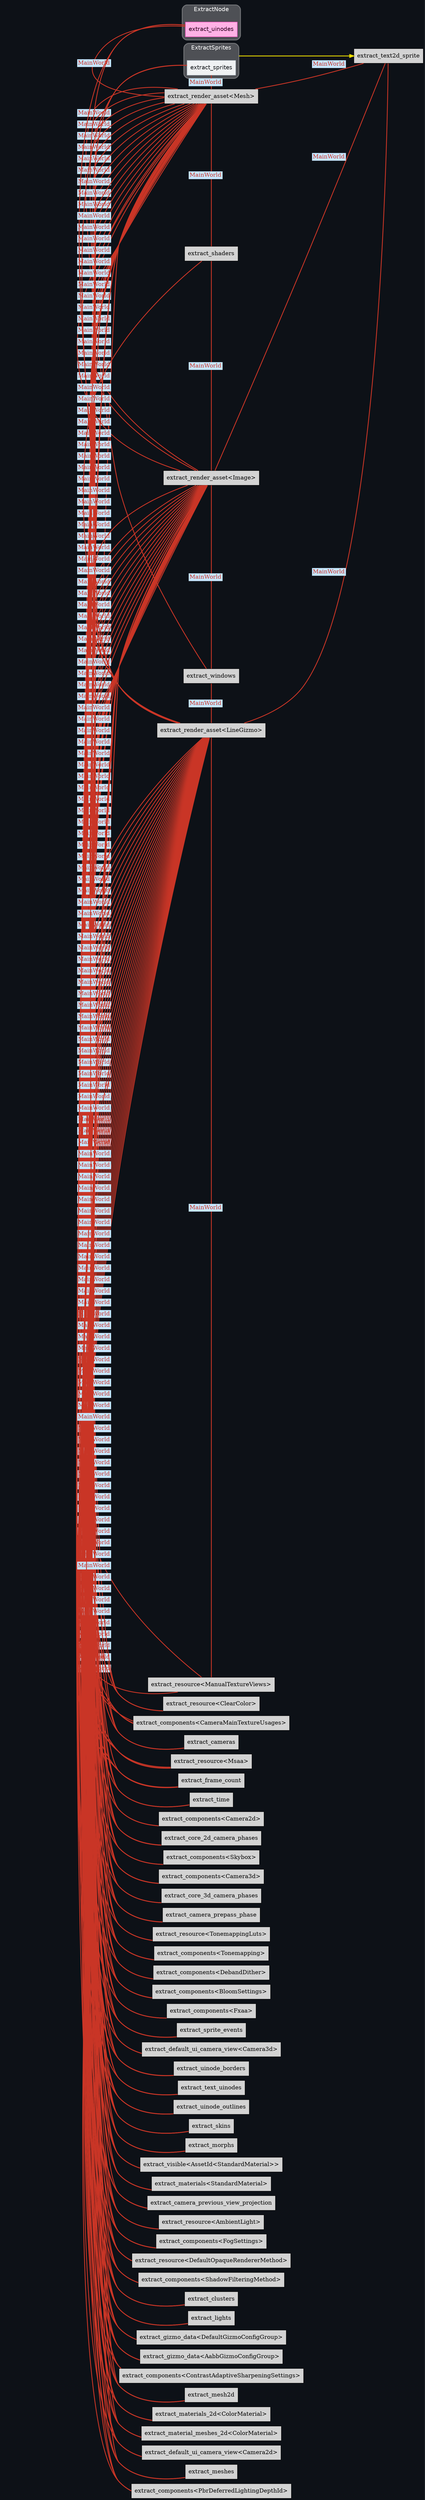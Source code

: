 digraph "" {
	"compound"="true";
	"splines"="spline";
	"rankdir"="LR";
	"bgcolor"="#0d1117";
	"fontname"="Helvetica";
	"nodesep"="0.15";
	edge ["penwidth"="2"];
	node ["shape"="box", "style"="filled"];
	subgraph "clusternode_Set(27)" {
		"style"="rounded,filled";
		"label"="ExtractSprites";
		"tooltip"="ExtractSprites";
		"fillcolor"="#ffffff44";
		"fontcolor"="#ffffff";
		"color"="#ffffff50";
		"penwidth"="2";
		"set_marker_node_Set(27)" ["style"="invis", "label"="", "height"="0", "shape"="point"]
		"node_System(26)" ["label"="extract_sprites", "tooltip"="bevy_sprite::render::extract_sprites", "fillcolor"="#eff1f3", "fontname"="Helvetica", "fontcolor"="#15191d", "color"="#b4bec7", "penwidth"="1"]
	}
	
	subgraph "clusternode_Set(33)" {
		"style"="rounded,filled";
		"label"="ExtractNode";
		"tooltip"="ExtractNode";
		"fillcolor"="#ffffff44";
		"fontcolor"="#ffffff";
		"color"="#ffffff50";
		"penwidth"="2";
		"set_marker_node_Set(33)" ["style"="invis", "label"="", "height"="0", "shape"="point"]
		"node_System(31)" ["label"="extract_uinodes", "tooltip"="bevy_ui::render::extract_uinodes", "fillcolor"="#ffb1e5", "fontname"="Helvetica", "fontcolor"="#320021", "color"="#ff4bc2", "penwidth"="1"]
	}
	
	"node_System(0)" ["label"="extract_shaders", "tooltip"="bevy_render::render_resource::pipeline_cache::PipelineCache::extract_shaders"]
	"node_System(1)" ["label"="extract_windows", "tooltip"="bevy_render::view::window::extract_windows"]
	"node_System(2)" ["label"="extract_resource<ManualTextureViews>", "tooltip"="bevy_render::extract_resource::extract_resource<bevy_render::camera::manual_texture_view::ManualTextureViews>"]
	"node_System(3)" ["label"="extract_resource<ClearColor>", "tooltip"="bevy_render::extract_resource::extract_resource<bevy_render::camera::clear_color::ClearColor>"]
	"node_System(4)" ["label"="extract_components<CameraMainTextureUsages>", "tooltip"="bevy_render::extract_component::extract_components<bevy_render::camera::camera::CameraMainTextureUsages>"]
	"node_System(5)" ["label"="extract_cameras", "tooltip"="bevy_render::camera::camera::extract_cameras"]
	"node_System(6)" ["label"="extract_resource<Msaa>", "tooltip"="bevy_render::extract_resource::extract_resource<bevy_render::view::Msaa>"]
	"node_System(7)" ["label"="extract_render_asset<Mesh>", "tooltip"="bevy_render::render_asset::extract_render_asset<bevy_render::mesh::mesh::Mesh>"]
	"node_System(8)" ["label"="extract_frame_count", "tooltip"="bevy_render::globals::extract_frame_count"]
	"node_System(9)" ["label"="extract_time", "tooltip"="bevy_render::globals::extract_time"]
	"node_System(10)" ["label"="extract_render_asset<Image>", "tooltip"="bevy_render::render_asset::extract_render_asset<bevy_render::texture::image::Image>"]
	"node_System(11)" ["label"="extract_components<Camera2d>", "tooltip"="bevy_render::extract_component::extract_components<bevy_core_pipeline::core_2d::camera_2d::Camera2d>"]
	"node_System(12)" ["label"="extract_core_2d_camera_phases", "tooltip"="bevy_core_pipeline::core_2d::extract_core_2d_camera_phases"]
	"node_System(13)" ["label"="extract_components<Skybox>", "tooltip"="bevy_render::extract_component::extract_components<bevy_core_pipeline::skybox::Skybox>"]
	"node_System(14)" ["label"="extract_components<Camera3d>", "tooltip"="bevy_render::extract_component::extract_components<bevy_core_pipeline::core_3d::camera_3d::Camera3d>"]
	"node_System(15)" ["label"="extract_core_3d_camera_phases", "tooltip"="bevy_core_pipeline::core_3d::extract_core_3d_camera_phases"]
	"node_System(16)" ["label"="extract_camera_prepass_phase", "tooltip"="bevy_core_pipeline::core_3d::extract_camera_prepass_phase"]
	"node_System(17)" ["label"="extract_resource<TonemappingLuts>", "tooltip"="bevy_render::extract_resource::extract_resource<bevy_core_pipeline::tonemapping::TonemappingLuts>"]
	"node_System(18)" ["label"="extract_components<Tonemapping>", "tooltip"="bevy_render::extract_component::extract_components<bevy_core_pipeline::tonemapping::Tonemapping>"]
	"node_System(19)" ["label"="extract_components<DebandDither>", "tooltip"="bevy_render::extract_component::extract_components<bevy_core_pipeline::tonemapping::DebandDither>"]
	"node_System(20)" ["label"="extract_components<BloomSettings>", "tooltip"="bevy_render::extract_component::extract_components<bevy_core_pipeline::bloom::settings::BloomSettings>"]
	"node_System(21)" ["label"="extract_components<Fxaa>", "tooltip"="bevy_render::extract_component::extract_components<bevy_core_pipeline::fxaa::Fxaa>"]
	"node_System(22)" ["label"="extract_components<ContrastAdaptiveSharpeningSettings>", "tooltip"="bevy_render::extract_component::extract_components<bevy_core_pipeline::contrast_adaptive_sharpening::ContrastAdaptiveSharpeningSettings>"]
	"node_System(23)" ["label"="extract_mesh2d", "tooltip"="bevy_sprite::mesh2d::mesh::extract_mesh2d"]
	"node_System(24)" ["label"="extract_materials_2d<ColorMaterial>", "tooltip"="bevy_sprite::mesh2d::material::extract_materials_2d<bevy_sprite::mesh2d::color_material::ColorMaterial>"]
	"node_System(25)" ["label"="extract_material_meshes_2d<ColorMaterial>", "tooltip"="bevy_sprite::mesh2d::material::extract_material_meshes_2d<bevy_sprite::mesh2d::color_material::ColorMaterial>"]
	"node_System(27)" ["label"="extract_sprite_events", "tooltip"="bevy_sprite::render::extract_sprite_events"]
	"node_System(28)" ["label"="extract_text2d_sprite", "tooltip"="bevy_text::text2d::extract_text2d_sprite"]
	"node_System(29)" ["label"="extract_default_ui_camera_view<Camera2d>", "tooltip"="bevy_ui::render::extract_default_ui_camera_view<bevy_core_pipeline::core_2d::camera_2d::Camera2d>"]
	"node_System(30)" ["label"="extract_default_ui_camera_view<Camera3d>", "tooltip"="bevy_ui::render::extract_default_ui_camera_view<bevy_core_pipeline::core_3d::camera_3d::Camera3d>"]
	"node_System(32)" ["label"="extract_uinode_borders", "tooltip"="bevy_ui::render::extract_uinode_borders"]
	"node_System(33)" ["label"="extract_text_uinodes", "tooltip"="bevy_ui::render::extract_text_uinodes"]
	"node_System(34)" ["label"="extract_uinode_outlines", "tooltip"="bevy_ui::render::extract_uinode_outlines"]
	"node_System(35)" ["label"="extract_meshes", "tooltip"="bevy_pbr::render::mesh::extract_meshes"]
	"node_System(36)" ["label"="extract_skins", "tooltip"="bevy_pbr::render::skin::extract_skins"]
	"node_System(37)" ["label"="extract_morphs", "tooltip"="bevy_pbr::render::morph::extract_morphs"]
	"node_System(38)" ["label"="extract_visible<AssetId<StandardMaterial>>", "tooltip"="bevy_render::extract_instances::extract_visible<bevy_asset::id::AssetId<bevy_pbr::pbr_material::StandardMaterial>>"]
	"node_System(39)" ["label"="extract_materials<StandardMaterial>", "tooltip"="bevy_pbr::material::extract_materials<bevy_pbr::pbr_material::StandardMaterial>"]
	"node_System(40)" ["label"="extract_camera_previous_view_projection", "tooltip"="bevy_pbr::prepass::extract_camera_previous_view_projection"]
	"node_System(41)" ["label"="extract_resource<AmbientLight>", "tooltip"="bevy_render::extract_resource::extract_resource<bevy_pbr::light::AmbientLight>"]
	"node_System(42)" ["label"="extract_components<FogSettings>", "tooltip"="bevy_render::extract_component::extract_components<bevy_pbr::fog::FogSettings>"]
	"node_System(43)" ["label"="extract_resource<DefaultOpaqueRendererMethod>", "tooltip"="bevy_render::extract_resource::extract_resource<bevy_pbr::material::DefaultOpaqueRendererMethod>"]
	"node_System(44)" ["label"="extract_components<ShadowFilteringMethod>", "tooltip"="bevy_render::extract_component::extract_components<bevy_pbr::light::ShadowFilteringMethod>"]
	"node_System(45)" ["label"="extract_components<PbrDeferredLightingDepthId>", "tooltip"="bevy_render::extract_component::extract_components<bevy_pbr::deferred::PbrDeferredLightingDepthId>"]
	"node_System(46)" ["label"="extract_clusters", "tooltip"="bevy_pbr::render::light::extract_clusters"]
	"node_System(47)" ["label"="extract_lights", "tooltip"="bevy_pbr::render::light::extract_lights"]
	"node_System(48)" ["label"="extract_render_asset<LineGizmo>", "tooltip"="bevy_render::render_asset::extract_render_asset<bevy_gizmos::LineGizmo>"]
	"node_System(49)" ["label"="extract_gizmo_data<DefaultGizmoConfigGroup>", "tooltip"="bevy_gizmos::extract_gizmo_data<bevy_gizmos::config::DefaultGizmoConfigGroup>"]
	"node_System(50)" ["label"="extract_gizmo_data<AabbGizmoConfigGroup>", "tooltip"="bevy_gizmos::extract_gizmo_data<bevy_gizmos::aabb::AabbGizmoConfigGroup>"]
	"set_marker_node_Set(27)" -> "node_System(28)" ["lhead"="", "ltail"="clusternode_Set(27)", "tooltip"="ExtractSprites → extract_text2d_sprite", "color"="#eede00"]
	"node_System(7)" -> "node_System(0)" ["dir"="none", "constraint"="false", "color"="#c93526", "fontcolor"="#c93526", "label"=<<table border="0" cellborder="0"><tr><td bgcolor="#c6e6ff">MainWorld</td></tr></table>>, "labeltooltip"="extract_render_asset<Mesh> — extract_shaders"]
	"node_System(7)" -> "node_System(1)" ["dir"="none", "constraint"="false", "color"="#c93526", "fontcolor"="#c93526", "label"=<<table border="0" cellborder="0"><tr><td bgcolor="#c6e6ff">MainWorld</td></tr></table>>, "labeltooltip"="extract_render_asset<Mesh> — extract_windows"]
	"node_System(7)" -> "node_System(2)" ["dir"="none", "constraint"="false", "color"="#c93526", "fontcolor"="#c93526", "label"=<<table border="0" cellborder="0"><tr><td bgcolor="#c6e6ff">MainWorld</td></tr></table>>, "labeltooltip"="extract_render_asset<Mesh> — extract_resource<ManualTextureViews>"]
	"node_System(7)" -> "node_System(3)" ["dir"="none", "constraint"="false", "color"="#c93526", "fontcolor"="#c93526", "label"=<<table border="0" cellborder="0"><tr><td bgcolor="#c6e6ff">MainWorld</td></tr></table>>, "labeltooltip"="extract_render_asset<Mesh> — extract_resource<ClearColor>"]
	"node_System(7)" -> "node_System(4)" ["dir"="none", "constraint"="false", "color"="#c93526", "fontcolor"="#c93526", "label"=<<table border="0" cellborder="0"><tr><td bgcolor="#c6e6ff">MainWorld</td></tr></table>>, "labeltooltip"="extract_render_asset<Mesh> — extract_components<CameraMainTextureUsages>"]
	"node_System(7)" -> "node_System(5)" ["dir"="none", "constraint"="false", "color"="#c93526", "fontcolor"="#c93526", "label"=<<table border="0" cellborder="0"><tr><td bgcolor="#c6e6ff">MainWorld</td></tr></table>>, "labeltooltip"="extract_render_asset<Mesh> — extract_cameras"]
	"node_System(7)" -> "node_System(6)" ["dir"="none", "constraint"="false", "color"="#c93526", "fontcolor"="#c93526", "label"=<<table border="0" cellborder="0"><tr><td bgcolor="#c6e6ff">MainWorld</td></tr></table>>, "labeltooltip"="extract_render_asset<Mesh> — extract_resource<Msaa>"]
	"node_System(7)" -> "node_System(26)" ["dir"="none", "constraint"="false", "color"="#c93526", "fontcolor"="#c93526", "label"=<<table border="0" cellborder="0"><tr><td bgcolor="#c6e6ff">MainWorld</td></tr></table>>, "labeltooltip"="extract_render_asset<Mesh> — extract_sprites"]
	"node_System(7)" -> "node_System(28)" ["dir"="none", "constraint"="false", "color"="#c93526", "fontcolor"="#c93526", "label"=<<table border="0" cellborder="0"><tr><td bgcolor="#c6e6ff">MainWorld</td></tr></table>>, "labeltooltip"="extract_render_asset<Mesh> — extract_text2d_sprite"]
	"node_System(7)" -> "node_System(31)" ["dir"="none", "constraint"="false", "color"="#c93526", "fontcolor"="#c93526", "label"=<<table border="0" cellborder="0"><tr><td bgcolor="#c6e6ff">MainWorld</td></tr></table>>, "labeltooltip"="extract_render_asset<Mesh> — extract_uinodes"]
	"node_System(7)" -> "node_System(34)" ["dir"="none", "constraint"="false", "color"="#c93526", "fontcolor"="#c93526", "label"=<<table border="0" cellborder="0"><tr><td bgcolor="#c6e6ff">MainWorld</td></tr></table>>, "labeltooltip"="extract_render_asset<Mesh> — extract_uinode_outlines"]
	"node_System(7)" -> "node_System(40)" ["dir"="none", "constraint"="false", "color"="#c93526", "fontcolor"="#c93526", "label"=<<table border="0" cellborder="0"><tr><td bgcolor="#c6e6ff">MainWorld</td></tr></table>>, "labeltooltip"="extract_render_asset<Mesh> — extract_camera_previous_view_projection"]
	"node_System(7)" -> "node_System(43)" ["dir"="none", "constraint"="false", "color"="#c93526", "fontcolor"="#c93526", "label"=<<table border="0" cellborder="0"><tr><td bgcolor="#c6e6ff">MainWorld</td></tr></table>>, "labeltooltip"="extract_render_asset<Mesh> — extract_resource<DefaultOpaqueRendererMethod>"]
	"node_System(7)" -> "node_System(44)" ["dir"="none", "constraint"="false", "color"="#c93526", "fontcolor"="#c93526", "label"=<<table border="0" cellborder="0"><tr><td bgcolor="#c6e6ff">MainWorld</td></tr></table>>, "labeltooltip"="extract_render_asset<Mesh> — extract_components<ShadowFilteringMethod>"]
	"node_System(7)" -> "node_System(46)" ["dir"="none", "constraint"="false", "color"="#c93526", "fontcolor"="#c93526", "label"=<<table border="0" cellborder="0"><tr><td bgcolor="#c6e6ff">MainWorld</td></tr></table>>, "labeltooltip"="extract_render_asset<Mesh> — extract_clusters"]
	"node_System(8)" -> "node_System(7)" ["dir"="none", "constraint"="false", "color"="#c93526", "fontcolor"="#c93526", "label"=<<table border="0" cellborder="0"><tr><td bgcolor="#c6e6ff">MainWorld</td></tr></table>>, "labeltooltip"="extract_frame_count — extract_render_asset<Mesh>"]
	"node_System(9)" -> "node_System(7)" ["dir"="none", "constraint"="false", "color"="#c93526", "fontcolor"="#c93526", "label"=<<table border="0" cellborder="0"><tr><td bgcolor="#c6e6ff">MainWorld</td></tr></table>>, "labeltooltip"="extract_time — extract_render_asset<Mesh>"]
	"node_System(10)" -> "node_System(0)" ["dir"="none", "constraint"="false", "color"="#c93526", "fontcolor"="#c93526", "label"=<<table border="0" cellborder="0"><tr><td bgcolor="#c6e6ff">MainWorld</td></tr></table>>, "labeltooltip"="extract_render_asset<Image> — extract_shaders"]
	"node_System(10)" -> "node_System(1)" ["dir"="none", "constraint"="false", "color"="#c93526", "fontcolor"="#c93526", "label"=<<table border="0" cellborder="0"><tr><td bgcolor="#c6e6ff">MainWorld</td></tr></table>>, "labeltooltip"="extract_render_asset<Image> — extract_windows"]
	"node_System(10)" -> "node_System(2)" ["dir"="none", "constraint"="false", "color"="#c93526", "fontcolor"="#c93526", "label"=<<table border="0" cellborder="0"><tr><td bgcolor="#c6e6ff">MainWorld</td></tr></table>>, "labeltooltip"="extract_render_asset<Image> — extract_resource<ManualTextureViews>"]
	"node_System(10)" -> "node_System(3)" ["dir"="none", "constraint"="false", "color"="#c93526", "fontcolor"="#c93526", "label"=<<table border="0" cellborder="0"><tr><td bgcolor="#c6e6ff">MainWorld</td></tr></table>>, "labeltooltip"="extract_render_asset<Image> — extract_resource<ClearColor>"]
	"node_System(10)" -> "node_System(4)" ["dir"="none", "constraint"="false", "color"="#c93526", "fontcolor"="#c93526", "label"=<<table border="0" cellborder="0"><tr><td bgcolor="#c6e6ff">MainWorld</td></tr></table>>, "labeltooltip"="extract_render_asset<Image> — extract_components<CameraMainTextureUsages>"]
	"node_System(10)" -> "node_System(5)" ["dir"="none", "constraint"="false", "color"="#c93526", "fontcolor"="#c93526", "label"=<<table border="0" cellborder="0"><tr><td bgcolor="#c6e6ff">MainWorld</td></tr></table>>, "labeltooltip"="extract_render_asset<Image> — extract_cameras"]
	"node_System(10)" -> "node_System(6)" ["dir"="none", "constraint"="false", "color"="#c93526", "fontcolor"="#c93526", "label"=<<table border="0" cellborder="0"><tr><td bgcolor="#c6e6ff">MainWorld</td></tr></table>>, "labeltooltip"="extract_render_asset<Image> — extract_resource<Msaa>"]
	"node_System(10)" -> "node_System(7)" ["dir"="none", "constraint"="false", "color"="#c93526", "fontcolor"="#c93526", "label"=<<table border="0" cellborder="0"><tr><td bgcolor="#c6e6ff">MainWorld</td></tr></table>>, "labeltooltip"="extract_render_asset<Image> — extract_render_asset<Mesh>"]
	"node_System(10)" -> "node_System(8)" ["dir"="none", "constraint"="false", "color"="#c93526", "fontcolor"="#c93526", "label"=<<table border="0" cellborder="0"><tr><td bgcolor="#c6e6ff">MainWorld</td></tr></table>>, "labeltooltip"="extract_render_asset<Image> — extract_frame_count"]
	"node_System(10)" -> "node_System(9)" ["dir"="none", "constraint"="false", "color"="#c93526", "fontcolor"="#c93526", "label"=<<table border="0" cellborder="0"><tr><td bgcolor="#c6e6ff">MainWorld</td></tr></table>>, "labeltooltip"="extract_render_asset<Image> — extract_time"]
	"node_System(10)" -> "node_System(26)" ["dir"="none", "constraint"="false", "color"="#c93526", "fontcolor"="#c93526", "label"=<<table border="0" cellborder="0"><tr><td bgcolor="#c6e6ff">MainWorld</td></tr></table>>, "labeltooltip"="extract_render_asset<Image> — extract_sprites"]
	"node_System(10)" -> "node_System(28)" ["dir"="none", "constraint"="false", "color"="#c93526", "fontcolor"="#c93526", "label"=<<table border="0" cellborder="0"><tr><td bgcolor="#c6e6ff">MainWorld</td></tr></table>>, "labeltooltip"="extract_render_asset<Image> — extract_text2d_sprite"]
	"node_System(10)" -> "node_System(31)" ["dir"="none", "constraint"="false", "color"="#c93526", "fontcolor"="#c93526", "label"=<<table border="0" cellborder="0"><tr><td bgcolor="#c6e6ff">MainWorld</td></tr></table>>, "labeltooltip"="extract_render_asset<Image> — extract_uinodes"]
	"node_System(10)" -> "node_System(32)" ["dir"="none", "constraint"="false", "color"="#c93526", "fontcolor"="#c93526", "label"=<<table border="0" cellborder="0"><tr><td bgcolor="#c6e6ff">MainWorld</td></tr></table>>, "labeltooltip"="extract_render_asset<Image> — extract_uinode_borders"]
	"node_System(10)" -> "node_System(34)" ["dir"="none", "constraint"="false", "color"="#c93526", "fontcolor"="#c93526", "label"=<<table border="0" cellborder="0"><tr><td bgcolor="#c6e6ff">MainWorld</td></tr></table>>, "labeltooltip"="extract_render_asset<Image> — extract_uinode_outlines"]
	"node_System(10)" -> "node_System(40)" ["dir"="none", "constraint"="false", "color"="#c93526", "fontcolor"="#c93526", "label"=<<table border="0" cellborder="0"><tr><td bgcolor="#c6e6ff">MainWorld</td></tr></table>>, "labeltooltip"="extract_render_asset<Image> — extract_camera_previous_view_projection"]
	"node_System(10)" -> "node_System(43)" ["dir"="none", "constraint"="false", "color"="#c93526", "fontcolor"="#c93526", "label"=<<table border="0" cellborder="0"><tr><td bgcolor="#c6e6ff">MainWorld</td></tr></table>>, "labeltooltip"="extract_render_asset<Image> — extract_resource<DefaultOpaqueRendererMethod>"]
	"node_System(10)" -> "node_System(44)" ["dir"="none", "constraint"="false", "color"="#c93526", "fontcolor"="#c93526", "label"=<<table border="0" cellborder="0"><tr><td bgcolor="#c6e6ff">MainWorld</td></tr></table>>, "labeltooltip"="extract_render_asset<Image> — extract_components<ShadowFilteringMethod>"]
	"node_System(10)" -> "node_System(46)" ["dir"="none", "constraint"="false", "color"="#c93526", "fontcolor"="#c93526", "label"=<<table border="0" cellborder="0"><tr><td bgcolor="#c6e6ff">MainWorld</td></tr></table>>, "labeltooltip"="extract_render_asset<Image> — extract_clusters"]
	"node_System(10)" -> "node_System(50)" ["dir"="none", "constraint"="false", "color"="#c93526", "fontcolor"="#c93526", "label"=<<table border="0" cellborder="0"><tr><td bgcolor="#c6e6ff">MainWorld</td></tr></table>>, "labeltooltip"="extract_render_asset<Image> — extract_gizmo_data<AabbGizmoConfigGroup>"]
	"node_System(11)" -> "node_System(7)" ["dir"="none", "constraint"="false", "color"="#c93526", "fontcolor"="#c93526", "label"=<<table border="0" cellborder="0"><tr><td bgcolor="#c6e6ff">MainWorld</td></tr></table>>, "labeltooltip"="extract_components<Camera2d> — extract_render_asset<Mesh>"]
	"node_System(11)" -> "node_System(10)" ["dir"="none", "constraint"="false", "color"="#c93526", "fontcolor"="#c93526", "label"=<<table border="0" cellborder="0"><tr><td bgcolor="#c6e6ff">MainWorld</td></tr></table>>, "labeltooltip"="extract_components<Camera2d> — extract_render_asset<Image>"]
	"node_System(12)" -> "node_System(7)" ["dir"="none", "constraint"="false", "color"="#c93526", "fontcolor"="#c93526", "label"=<<table border="0" cellborder="0"><tr><td bgcolor="#c6e6ff">MainWorld</td></tr></table>>, "labeltooltip"="extract_core_2d_camera_phases — extract_render_asset<Mesh>"]
	"node_System(12)" -> "node_System(10)" ["dir"="none", "constraint"="false", "color"="#c93526", "fontcolor"="#c93526", "label"=<<table border="0" cellborder="0"><tr><td bgcolor="#c6e6ff">MainWorld</td></tr></table>>, "labeltooltip"="extract_core_2d_camera_phases — extract_render_asset<Image>"]
	"node_System(13)" -> "node_System(7)" ["dir"="none", "constraint"="false", "color"="#c93526", "fontcolor"="#c93526", "label"=<<table border="0" cellborder="0"><tr><td bgcolor="#c6e6ff">MainWorld</td></tr></table>>, "labeltooltip"="extract_components<Skybox> — extract_render_asset<Mesh>"]
	"node_System(13)" -> "node_System(10)" ["dir"="none", "constraint"="false", "color"="#c93526", "fontcolor"="#c93526", "label"=<<table border="0" cellborder="0"><tr><td bgcolor="#c6e6ff">MainWorld</td></tr></table>>, "labeltooltip"="extract_components<Skybox> — extract_render_asset<Image>"]
	"node_System(14)" -> "node_System(7)" ["dir"="none", "constraint"="false", "color"="#c93526", "fontcolor"="#c93526", "label"=<<table border="0" cellborder="0"><tr><td bgcolor="#c6e6ff">MainWorld</td></tr></table>>, "labeltooltip"="extract_components<Camera3d> — extract_render_asset<Mesh>"]
	"node_System(14)" -> "node_System(10)" ["dir"="none", "constraint"="false", "color"="#c93526", "fontcolor"="#c93526", "label"=<<table border="0" cellborder="0"><tr><td bgcolor="#c6e6ff">MainWorld</td></tr></table>>, "labeltooltip"="extract_components<Camera3d> — extract_render_asset<Image>"]
	"node_System(15)" -> "node_System(7)" ["dir"="none", "constraint"="false", "color"="#c93526", "fontcolor"="#c93526", "label"=<<table border="0" cellborder="0"><tr><td bgcolor="#c6e6ff">MainWorld</td></tr></table>>, "labeltooltip"="extract_core_3d_camera_phases — extract_render_asset<Mesh>"]
	"node_System(15)" -> "node_System(10)" ["dir"="none", "constraint"="false", "color"="#c93526", "fontcolor"="#c93526", "label"=<<table border="0" cellborder="0"><tr><td bgcolor="#c6e6ff">MainWorld</td></tr></table>>, "labeltooltip"="extract_core_3d_camera_phases — extract_render_asset<Image>"]
	"node_System(16)" -> "node_System(7)" ["dir"="none", "constraint"="false", "color"="#c93526", "fontcolor"="#c93526", "label"=<<table border="0" cellborder="0"><tr><td bgcolor="#c6e6ff">MainWorld</td></tr></table>>, "labeltooltip"="extract_camera_prepass_phase — extract_render_asset<Mesh>"]
	"node_System(16)" -> "node_System(10)" ["dir"="none", "constraint"="false", "color"="#c93526", "fontcolor"="#c93526", "label"=<<table border="0" cellborder="0"><tr><td bgcolor="#c6e6ff">MainWorld</td></tr></table>>, "labeltooltip"="extract_camera_prepass_phase — extract_render_asset<Image>"]
	"node_System(17)" -> "node_System(7)" ["dir"="none", "constraint"="false", "color"="#c93526", "fontcolor"="#c93526", "label"=<<table border="0" cellborder="0"><tr><td bgcolor="#c6e6ff">MainWorld</td></tr></table>>, "labeltooltip"="extract_resource<TonemappingLuts> — extract_render_asset<Mesh>"]
	"node_System(17)" -> "node_System(10)" ["dir"="none", "constraint"="false", "color"="#c93526", "fontcolor"="#c93526", "label"=<<table border="0" cellborder="0"><tr><td bgcolor="#c6e6ff">MainWorld</td></tr></table>>, "labeltooltip"="extract_resource<TonemappingLuts> — extract_render_asset<Image>"]
	"node_System(18)" -> "node_System(7)" ["dir"="none", "constraint"="false", "color"="#c93526", "fontcolor"="#c93526", "label"=<<table border="0" cellborder="0"><tr><td bgcolor="#c6e6ff">MainWorld</td></tr></table>>, "labeltooltip"="extract_components<Tonemapping> — extract_render_asset<Mesh>"]
	"node_System(18)" -> "node_System(10)" ["dir"="none", "constraint"="false", "color"="#c93526", "fontcolor"="#c93526", "label"=<<table border="0" cellborder="0"><tr><td bgcolor="#c6e6ff">MainWorld</td></tr></table>>, "labeltooltip"="extract_components<Tonemapping> — extract_render_asset<Image>"]
	"node_System(19)" -> "node_System(7)" ["dir"="none", "constraint"="false", "color"="#c93526", "fontcolor"="#c93526", "label"=<<table border="0" cellborder="0"><tr><td bgcolor="#c6e6ff">MainWorld</td></tr></table>>, "labeltooltip"="extract_components<DebandDither> — extract_render_asset<Mesh>"]
	"node_System(19)" -> "node_System(10)" ["dir"="none", "constraint"="false", "color"="#c93526", "fontcolor"="#c93526", "label"=<<table border="0" cellborder="0"><tr><td bgcolor="#c6e6ff">MainWorld</td></tr></table>>, "labeltooltip"="extract_components<DebandDither> — extract_render_asset<Image>"]
	"node_System(20)" -> "node_System(7)" ["dir"="none", "constraint"="false", "color"="#c93526", "fontcolor"="#c93526", "label"=<<table border="0" cellborder="0"><tr><td bgcolor="#c6e6ff">MainWorld</td></tr></table>>, "labeltooltip"="extract_components<BloomSettings> — extract_render_asset<Mesh>"]
	"node_System(20)" -> "node_System(10)" ["dir"="none", "constraint"="false", "color"="#c93526", "fontcolor"="#c93526", "label"=<<table border="0" cellborder="0"><tr><td bgcolor="#c6e6ff">MainWorld</td></tr></table>>, "labeltooltip"="extract_components<BloomSettings> — extract_render_asset<Image>"]
	"node_System(21)" -> "node_System(7)" ["dir"="none", "constraint"="false", "color"="#c93526", "fontcolor"="#c93526", "label"=<<table border="0" cellborder="0"><tr><td bgcolor="#c6e6ff">MainWorld</td></tr></table>>, "labeltooltip"="extract_components<Fxaa> — extract_render_asset<Mesh>"]
	"node_System(21)" -> "node_System(10)" ["dir"="none", "constraint"="false", "color"="#c93526", "fontcolor"="#c93526", "label"=<<table border="0" cellborder="0"><tr><td bgcolor="#c6e6ff">MainWorld</td></tr></table>>, "labeltooltip"="extract_components<Fxaa> — extract_render_asset<Image>"]
	"node_System(22)" -> "node_System(7)" ["dir"="none", "constraint"="false", "color"="#c93526", "fontcolor"="#c93526", "label"=<<table border="0" cellborder="0"><tr><td bgcolor="#c6e6ff">MainWorld</td></tr></table>>, "labeltooltip"="extract_components<ContrastAdaptiveSharpeningSettings> — extract_render_asset<Mesh>"]
	"node_System(22)" -> "node_System(10)" ["dir"="none", "constraint"="false", "color"="#c93526", "fontcolor"="#c93526", "label"=<<table border="0" cellborder="0"><tr><td bgcolor="#c6e6ff">MainWorld</td></tr></table>>, "labeltooltip"="extract_components<ContrastAdaptiveSharpeningSettings> — extract_render_asset<Image>"]
	"node_System(22)" -> "node_System(48)" ["dir"="none", "constraint"="false", "color"="#c93526", "fontcolor"="#c93526", "label"=<<table border="0" cellborder="0"><tr><td bgcolor="#c6e6ff">MainWorld</td></tr></table>>, "labeltooltip"="extract_components<ContrastAdaptiveSharpeningSettings> — extract_render_asset<LineGizmo>"]
	"node_System(23)" -> "node_System(7)" ["dir"="none", "constraint"="false", "color"="#c93526", "fontcolor"="#c93526", "label"=<<table border="0" cellborder="0"><tr><td bgcolor="#c6e6ff">MainWorld</td></tr></table>>, "labeltooltip"="extract_mesh2d — extract_render_asset<Mesh>"]
	"node_System(23)" -> "node_System(10)" ["dir"="none", "constraint"="false", "color"="#c93526", "fontcolor"="#c93526", "label"=<<table border="0" cellborder="0"><tr><td bgcolor="#c6e6ff">MainWorld</td></tr></table>>, "labeltooltip"="extract_mesh2d — extract_render_asset<Image>"]
	"node_System(23)" -> "node_System(48)" ["dir"="none", "constraint"="false", "color"="#c93526", "fontcolor"="#c93526", "label"=<<table border="0" cellborder="0"><tr><td bgcolor="#c6e6ff">MainWorld</td></tr></table>>, "labeltooltip"="extract_mesh2d — extract_render_asset<LineGizmo>"]
	"node_System(24)" -> "node_System(7)" ["dir"="none", "constraint"="false", "color"="#c93526", "fontcolor"="#c93526", "label"=<<table border="0" cellborder="0"><tr><td bgcolor="#c6e6ff">MainWorld</td></tr></table>>, "labeltooltip"="extract_materials_2d<ColorMaterial> — extract_render_asset<Mesh>"]
	"node_System(24)" -> "node_System(10)" ["dir"="none", "constraint"="false", "color"="#c93526", "fontcolor"="#c93526", "label"=<<table border="0" cellborder="0"><tr><td bgcolor="#c6e6ff">MainWorld</td></tr></table>>, "labeltooltip"="extract_materials_2d<ColorMaterial> — extract_render_asset<Image>"]
	"node_System(24)" -> "node_System(48)" ["dir"="none", "constraint"="false", "color"="#c93526", "fontcolor"="#c93526", "label"=<<table border="0" cellborder="0"><tr><td bgcolor="#c6e6ff">MainWorld</td></tr></table>>, "labeltooltip"="extract_materials_2d<ColorMaterial> — extract_render_asset<LineGizmo>"]
	"node_System(25)" -> "node_System(7)" ["dir"="none", "constraint"="false", "color"="#c93526", "fontcolor"="#c93526", "label"=<<table border="0" cellborder="0"><tr><td bgcolor="#c6e6ff">MainWorld</td></tr></table>>, "labeltooltip"="extract_material_meshes_2d<ColorMaterial> — extract_render_asset<Mesh>"]
	"node_System(25)" -> "node_System(10)" ["dir"="none", "constraint"="false", "color"="#c93526", "fontcolor"="#c93526", "label"=<<table border="0" cellborder="0"><tr><td bgcolor="#c6e6ff">MainWorld</td></tr></table>>, "labeltooltip"="extract_material_meshes_2d<ColorMaterial> — extract_render_asset<Image>"]
	"node_System(25)" -> "node_System(48)" ["dir"="none", "constraint"="false", "color"="#c93526", "fontcolor"="#c93526", "label"=<<table border="0" cellborder="0"><tr><td bgcolor="#c6e6ff">MainWorld</td></tr></table>>, "labeltooltip"="extract_material_meshes_2d<ColorMaterial> — extract_render_asset<LineGizmo>"]
	"node_System(27)" -> "node_System(7)" ["dir"="none", "constraint"="false", "color"="#c93526", "fontcolor"="#c93526", "label"=<<table border="0" cellborder="0"><tr><td bgcolor="#c6e6ff">MainWorld</td></tr></table>>, "labeltooltip"="extract_sprite_events — extract_render_asset<Mesh>"]
	"node_System(27)" -> "node_System(10)" ["dir"="none", "constraint"="false", "color"="#c93526", "fontcolor"="#c93526", "label"=<<table border="0" cellborder="0"><tr><td bgcolor="#c6e6ff">MainWorld</td></tr></table>>, "labeltooltip"="extract_sprite_events — extract_render_asset<Image>"]
	"node_System(29)" -> "node_System(7)" ["dir"="none", "constraint"="false", "color"="#c93526", "fontcolor"="#c93526", "label"=<<table border="0" cellborder="0"><tr><td bgcolor="#c6e6ff">MainWorld</td></tr></table>>, "labeltooltip"="extract_default_ui_camera_view<Camera2d> — extract_render_asset<Mesh>"]
	"node_System(29)" -> "node_System(10)" ["dir"="none", "constraint"="false", "color"="#c93526", "fontcolor"="#c93526", "label"=<<table border="0" cellborder="0"><tr><td bgcolor="#c6e6ff">MainWorld</td></tr></table>>, "labeltooltip"="extract_default_ui_camera_view<Camera2d> — extract_render_asset<Image>"]
	"node_System(29)" -> "node_System(48)" ["dir"="none", "constraint"="false", "color"="#c93526", "fontcolor"="#c93526", "label"=<<table border="0" cellborder="0"><tr><td bgcolor="#c6e6ff">MainWorld</td></tr></table>>, "labeltooltip"="extract_default_ui_camera_view<Camera2d> — extract_render_asset<LineGizmo>"]
	"node_System(30)" -> "node_System(7)" ["dir"="none", "constraint"="false", "color"="#c93526", "fontcolor"="#c93526", "label"=<<table border="0" cellborder="0"><tr><td bgcolor="#c6e6ff">MainWorld</td></tr></table>>, "labeltooltip"="extract_default_ui_camera_view<Camera3d> — extract_render_asset<Mesh>"]
	"node_System(30)" -> "node_System(10)" ["dir"="none", "constraint"="false", "color"="#c93526", "fontcolor"="#c93526", "label"=<<table border="0" cellborder="0"><tr><td bgcolor="#c6e6ff">MainWorld</td></tr></table>>, "labeltooltip"="extract_default_ui_camera_view<Camera3d> — extract_render_asset<Image>"]
	"node_System(32)" -> "node_System(7)" ["dir"="none", "constraint"="false", "color"="#c93526", "fontcolor"="#c93526", "label"=<<table border="0" cellborder="0"><tr><td bgcolor="#c6e6ff">MainWorld</td></tr></table>>, "labeltooltip"="extract_uinode_borders — extract_render_asset<Mesh>"]
	"node_System(33)" -> "node_System(7)" ["dir"="none", "constraint"="false", "color"="#c93526", "fontcolor"="#c93526", "label"=<<table border="0" cellborder="0"><tr><td bgcolor="#c6e6ff">MainWorld</td></tr></table>>, "labeltooltip"="extract_text_uinodes — extract_render_asset<Mesh>"]
	"node_System(33)" -> "node_System(10)" ["dir"="none", "constraint"="false", "color"="#c93526", "fontcolor"="#c93526", "label"=<<table border="0" cellborder="0"><tr><td bgcolor="#c6e6ff">MainWorld</td></tr></table>>, "labeltooltip"="extract_text_uinodes — extract_render_asset<Image>"]
	"node_System(35)" -> "node_System(7)" ["dir"="none", "constraint"="false", "color"="#c93526", "fontcolor"="#c93526", "label"=<<table border="0" cellborder="0"><tr><td bgcolor="#c6e6ff">MainWorld</td></tr></table>>, "labeltooltip"="extract_meshes — extract_render_asset<Mesh>"]
	"node_System(35)" -> "node_System(10)" ["dir"="none", "constraint"="false", "color"="#c93526", "fontcolor"="#c93526", "label"=<<table border="0" cellborder="0"><tr><td bgcolor="#c6e6ff">MainWorld</td></tr></table>>, "labeltooltip"="extract_meshes — extract_render_asset<Image>"]
	"node_System(35)" -> "node_System(48)" ["dir"="none", "constraint"="false", "color"="#c93526", "fontcolor"="#c93526", "label"=<<table border="0" cellborder="0"><tr><td bgcolor="#c6e6ff">MainWorld</td></tr></table>>, "labeltooltip"="extract_meshes — extract_render_asset<LineGizmo>"]
	"node_System(36)" -> "node_System(7)" ["dir"="none", "constraint"="false", "color"="#c93526", "fontcolor"="#c93526", "label"=<<table border="0" cellborder="0"><tr><td bgcolor="#c6e6ff">MainWorld</td></tr></table>>, "labeltooltip"="extract_skins — extract_render_asset<Mesh>"]
	"node_System(36)" -> "node_System(10)" ["dir"="none", "constraint"="false", "color"="#c93526", "fontcolor"="#c93526", "label"=<<table border="0" cellborder="0"><tr><td bgcolor="#c6e6ff">MainWorld</td></tr></table>>, "labeltooltip"="extract_skins — extract_render_asset<Image>"]
	"node_System(37)" -> "node_System(7)" ["dir"="none", "constraint"="false", "color"="#c93526", "fontcolor"="#c93526", "label"=<<table border="0" cellborder="0"><tr><td bgcolor="#c6e6ff">MainWorld</td></tr></table>>, "labeltooltip"="extract_morphs — extract_render_asset<Mesh>"]
	"node_System(37)" -> "node_System(10)" ["dir"="none", "constraint"="false", "color"="#c93526", "fontcolor"="#c93526", "label"=<<table border="0" cellborder="0"><tr><td bgcolor="#c6e6ff">MainWorld</td></tr></table>>, "labeltooltip"="extract_morphs — extract_render_asset<Image>"]
	"node_System(38)" -> "node_System(7)" ["dir"="none", "constraint"="false", "color"="#c93526", "fontcolor"="#c93526", "label"=<<table border="0" cellborder="0"><tr><td bgcolor="#c6e6ff">MainWorld</td></tr></table>>, "labeltooltip"="extract_visible<AssetId<StandardMaterial>> — extract_render_asset<Mesh>"]
	"node_System(38)" -> "node_System(10)" ["dir"="none", "constraint"="false", "color"="#c93526", "fontcolor"="#c93526", "label"=<<table border="0" cellborder="0"><tr><td bgcolor="#c6e6ff">MainWorld</td></tr></table>>, "labeltooltip"="extract_visible<AssetId<StandardMaterial>> — extract_render_asset<Image>"]
	"node_System(39)" -> "node_System(7)" ["dir"="none", "constraint"="false", "color"="#c93526", "fontcolor"="#c93526", "label"=<<table border="0" cellborder="0"><tr><td bgcolor="#c6e6ff">MainWorld</td></tr></table>>, "labeltooltip"="extract_materials<StandardMaterial> — extract_render_asset<Mesh>"]
	"node_System(39)" -> "node_System(10)" ["dir"="none", "constraint"="false", "color"="#c93526", "fontcolor"="#c93526", "label"=<<table border="0" cellborder="0"><tr><td bgcolor="#c6e6ff">MainWorld</td></tr></table>>, "labeltooltip"="extract_materials<StandardMaterial> — extract_render_asset<Image>"]
	"node_System(41)" -> "node_System(7)" ["dir"="none", "constraint"="false", "color"="#c93526", "fontcolor"="#c93526", "label"=<<table border="0" cellborder="0"><tr><td bgcolor="#c6e6ff">MainWorld</td></tr></table>>, "labeltooltip"="extract_resource<AmbientLight> — extract_render_asset<Mesh>"]
	"node_System(41)" -> "node_System(10)" ["dir"="none", "constraint"="false", "color"="#c93526", "fontcolor"="#c93526", "label"=<<table border="0" cellborder="0"><tr><td bgcolor="#c6e6ff">MainWorld</td></tr></table>>, "labeltooltip"="extract_resource<AmbientLight> — extract_render_asset<Image>"]
	"node_System(42)" -> "node_System(7)" ["dir"="none", "constraint"="false", "color"="#c93526", "fontcolor"="#c93526", "label"=<<table border="0" cellborder="0"><tr><td bgcolor="#c6e6ff">MainWorld</td></tr></table>>, "labeltooltip"="extract_components<FogSettings> — extract_render_asset<Mesh>"]
	"node_System(42)" -> "node_System(10)" ["dir"="none", "constraint"="false", "color"="#c93526", "fontcolor"="#c93526", "label"=<<table border="0" cellborder="0"><tr><td bgcolor="#c6e6ff">MainWorld</td></tr></table>>, "labeltooltip"="extract_components<FogSettings> — extract_render_asset<Image>"]
	"node_System(45)" -> "node_System(7)" ["dir"="none", "constraint"="false", "color"="#c93526", "fontcolor"="#c93526", "label"=<<table border="0" cellborder="0"><tr><td bgcolor="#c6e6ff">MainWorld</td></tr></table>>, "labeltooltip"="extract_components<PbrDeferredLightingDepthId> — extract_render_asset<Mesh>"]
	"node_System(45)" -> "node_System(10)" ["dir"="none", "constraint"="false", "color"="#c93526", "fontcolor"="#c93526", "label"=<<table border="0" cellborder="0"><tr><td bgcolor="#c6e6ff">MainWorld</td></tr></table>>, "labeltooltip"="extract_components<PbrDeferredLightingDepthId> — extract_render_asset<Image>"]
	"node_System(45)" -> "node_System(48)" ["dir"="none", "constraint"="false", "color"="#c93526", "fontcolor"="#c93526", "label"=<<table border="0" cellborder="0"><tr><td bgcolor="#c6e6ff">MainWorld</td></tr></table>>, "labeltooltip"="extract_components<PbrDeferredLightingDepthId> — extract_render_asset<LineGizmo>"]
	"node_System(47)" -> "node_System(7)" ["dir"="none", "constraint"="false", "color"="#c93526", "fontcolor"="#c93526", "label"=<<table border="0" cellborder="0"><tr><td bgcolor="#c6e6ff">MainWorld</td></tr></table>>, "labeltooltip"="extract_lights — extract_render_asset<Mesh>"]
	"node_System(47)" -> "node_System(10)" ["dir"="none", "constraint"="false", "color"="#c93526", "fontcolor"="#c93526", "label"=<<table border="0" cellborder="0"><tr><td bgcolor="#c6e6ff">MainWorld</td></tr></table>>, "labeltooltip"="extract_lights — extract_render_asset<Image>"]
	"node_System(48)" -> "node_System(0)" ["dir"="none", "constraint"="false", "color"="#c93526", "fontcolor"="#c93526", "label"=<<table border="0" cellborder="0"><tr><td bgcolor="#c6e6ff">MainWorld</td></tr></table>>, "labeltooltip"="extract_render_asset<LineGizmo> — extract_shaders"]
	"node_System(48)" -> "node_System(1)" ["dir"="none", "constraint"="false", "color"="#c93526", "fontcolor"="#c93526", "label"=<<table border="0" cellborder="0"><tr><td bgcolor="#c6e6ff">MainWorld</td></tr></table>>, "labeltooltip"="extract_render_asset<LineGizmo> — extract_windows"]
	"node_System(48)" -> "node_System(2)" ["dir"="none", "constraint"="false", "color"="#c93526", "fontcolor"="#c93526", "label"=<<table border="0" cellborder="0"><tr><td bgcolor="#c6e6ff">MainWorld</td></tr></table>>, "labeltooltip"="extract_render_asset<LineGizmo> — extract_resource<ManualTextureViews>"]
	"node_System(48)" -> "node_System(3)" ["dir"="none", "constraint"="false", "color"="#c93526", "fontcolor"="#c93526", "label"=<<table border="0" cellborder="0"><tr><td bgcolor="#c6e6ff">MainWorld</td></tr></table>>, "labeltooltip"="extract_render_asset<LineGizmo> — extract_resource<ClearColor>"]
	"node_System(48)" -> "node_System(4)" ["dir"="none", "constraint"="false", "color"="#c93526", "fontcolor"="#c93526", "label"=<<table border="0" cellborder="0"><tr><td bgcolor="#c6e6ff">MainWorld</td></tr></table>>, "labeltooltip"="extract_render_asset<LineGizmo> — extract_components<CameraMainTextureUsages>"]
	"node_System(48)" -> "node_System(5)" ["dir"="none", "constraint"="false", "color"="#c93526", "fontcolor"="#c93526", "label"=<<table border="0" cellborder="0"><tr><td bgcolor="#c6e6ff">MainWorld</td></tr></table>>, "labeltooltip"="extract_render_asset<LineGizmo> — extract_cameras"]
	"node_System(48)" -> "node_System(6)" ["dir"="none", "constraint"="false", "color"="#c93526", "fontcolor"="#c93526", "label"=<<table border="0" cellborder="0"><tr><td bgcolor="#c6e6ff">MainWorld</td></tr></table>>, "labeltooltip"="extract_render_asset<LineGizmo> — extract_resource<Msaa>"]
	"node_System(48)" -> "node_System(7)" ["dir"="none", "constraint"="false", "color"="#c93526", "fontcolor"="#c93526", "label"=<<table border="0" cellborder="0"><tr><td bgcolor="#c6e6ff">MainWorld</td></tr></table>>, "labeltooltip"="extract_render_asset<LineGizmo> — extract_render_asset<Mesh>"]
	"node_System(48)" -> "node_System(8)" ["dir"="none", "constraint"="false", "color"="#c93526", "fontcolor"="#c93526", "label"=<<table border="0" cellborder="0"><tr><td bgcolor="#c6e6ff">MainWorld</td></tr></table>>, "labeltooltip"="extract_render_asset<LineGizmo> — extract_frame_count"]
	"node_System(48)" -> "node_System(9)" ["dir"="none", "constraint"="false", "color"="#c93526", "fontcolor"="#c93526", "label"=<<table border="0" cellborder="0"><tr><td bgcolor="#c6e6ff">MainWorld</td></tr></table>>, "labeltooltip"="extract_render_asset<LineGizmo> — extract_time"]
	"node_System(48)" -> "node_System(10)" ["dir"="none", "constraint"="false", "color"="#c93526", "fontcolor"="#c93526", "label"=<<table border="0" cellborder="0"><tr><td bgcolor="#c6e6ff">MainWorld</td></tr></table>>, "labeltooltip"="extract_render_asset<LineGizmo> — extract_render_asset<Image>"]
	"node_System(48)" -> "node_System(11)" ["dir"="none", "constraint"="false", "color"="#c93526", "fontcolor"="#c93526", "label"=<<table border="0" cellborder="0"><tr><td bgcolor="#c6e6ff">MainWorld</td></tr></table>>, "labeltooltip"="extract_render_asset<LineGizmo> — extract_components<Camera2d>"]
	"node_System(48)" -> "node_System(12)" ["dir"="none", "constraint"="false", "color"="#c93526", "fontcolor"="#c93526", "label"=<<table border="0" cellborder="0"><tr><td bgcolor="#c6e6ff">MainWorld</td></tr></table>>, "labeltooltip"="extract_render_asset<LineGizmo> — extract_core_2d_camera_phases"]
	"node_System(48)" -> "node_System(13)" ["dir"="none", "constraint"="false", "color"="#c93526", "fontcolor"="#c93526", "label"=<<table border="0" cellborder="0"><tr><td bgcolor="#c6e6ff">MainWorld</td></tr></table>>, "labeltooltip"="extract_render_asset<LineGizmo> — extract_components<Skybox>"]
	"node_System(48)" -> "node_System(14)" ["dir"="none", "constraint"="false", "color"="#c93526", "fontcolor"="#c93526", "label"=<<table border="0" cellborder="0"><tr><td bgcolor="#c6e6ff">MainWorld</td></tr></table>>, "labeltooltip"="extract_render_asset<LineGizmo> — extract_components<Camera3d>"]
	"node_System(48)" -> "node_System(15)" ["dir"="none", "constraint"="false", "color"="#c93526", "fontcolor"="#c93526", "label"=<<table border="0" cellborder="0"><tr><td bgcolor="#c6e6ff">MainWorld</td></tr></table>>, "labeltooltip"="extract_render_asset<LineGizmo> — extract_core_3d_camera_phases"]
	"node_System(48)" -> "node_System(16)" ["dir"="none", "constraint"="false", "color"="#c93526", "fontcolor"="#c93526", "label"=<<table border="0" cellborder="0"><tr><td bgcolor="#c6e6ff">MainWorld</td></tr></table>>, "labeltooltip"="extract_render_asset<LineGizmo> — extract_camera_prepass_phase"]
	"node_System(48)" -> "node_System(17)" ["dir"="none", "constraint"="false", "color"="#c93526", "fontcolor"="#c93526", "label"=<<table border="0" cellborder="0"><tr><td bgcolor="#c6e6ff">MainWorld</td></tr></table>>, "labeltooltip"="extract_render_asset<LineGizmo> — extract_resource<TonemappingLuts>"]
	"node_System(48)" -> "node_System(18)" ["dir"="none", "constraint"="false", "color"="#c93526", "fontcolor"="#c93526", "label"=<<table border="0" cellborder="0"><tr><td bgcolor="#c6e6ff">MainWorld</td></tr></table>>, "labeltooltip"="extract_render_asset<LineGizmo> — extract_components<Tonemapping>"]
	"node_System(48)" -> "node_System(19)" ["dir"="none", "constraint"="false", "color"="#c93526", "fontcolor"="#c93526", "label"=<<table border="0" cellborder="0"><tr><td bgcolor="#c6e6ff">MainWorld</td></tr></table>>, "labeltooltip"="extract_render_asset<LineGizmo> — extract_components<DebandDither>"]
	"node_System(48)" -> "node_System(20)" ["dir"="none", "constraint"="false", "color"="#c93526", "fontcolor"="#c93526", "label"=<<table border="0" cellborder="0"><tr><td bgcolor="#c6e6ff">MainWorld</td></tr></table>>, "labeltooltip"="extract_render_asset<LineGizmo> — extract_components<BloomSettings>"]
	"node_System(48)" -> "node_System(21)" ["dir"="none", "constraint"="false", "color"="#c93526", "fontcolor"="#c93526", "label"=<<table border="0" cellborder="0"><tr><td bgcolor="#c6e6ff">MainWorld</td></tr></table>>, "labeltooltip"="extract_render_asset<LineGizmo> — extract_components<Fxaa>"]
	"node_System(48)" -> "node_System(26)" ["dir"="none", "constraint"="false", "color"="#c93526", "fontcolor"="#c93526", "label"=<<table border="0" cellborder="0"><tr><td bgcolor="#c6e6ff">MainWorld</td></tr></table>>, "labeltooltip"="extract_render_asset<LineGizmo> — extract_sprites"]
	"node_System(48)" -> "node_System(27)" ["dir"="none", "constraint"="false", "color"="#c93526", "fontcolor"="#c93526", "label"=<<table border="0" cellborder="0"><tr><td bgcolor="#c6e6ff">MainWorld</td></tr></table>>, "labeltooltip"="extract_render_asset<LineGizmo> — extract_sprite_events"]
	"node_System(48)" -> "node_System(28)" ["dir"="none", "constraint"="false", "color"="#c93526", "fontcolor"="#c93526", "label"=<<table border="0" cellborder="0"><tr><td bgcolor="#c6e6ff">MainWorld</td></tr></table>>, "labeltooltip"="extract_render_asset<LineGizmo> — extract_text2d_sprite"]
	"node_System(48)" -> "node_System(30)" ["dir"="none", "constraint"="false", "color"="#c93526", "fontcolor"="#c93526", "label"=<<table border="0" cellborder="0"><tr><td bgcolor="#c6e6ff">MainWorld</td></tr></table>>, "labeltooltip"="extract_render_asset<LineGizmo> — extract_default_ui_camera_view<Camera3d>"]
	"node_System(48)" -> "node_System(31)" ["dir"="none", "constraint"="false", "color"="#c93526", "fontcolor"="#c93526", "label"=<<table border="0" cellborder="0"><tr><td bgcolor="#c6e6ff">MainWorld</td></tr></table>>, "labeltooltip"="extract_render_asset<LineGizmo> — extract_uinodes"]
	"node_System(48)" -> "node_System(32)" ["dir"="none", "constraint"="false", "color"="#c93526", "fontcolor"="#c93526", "label"=<<table border="0" cellborder="0"><tr><td bgcolor="#c6e6ff">MainWorld</td></tr></table>>, "labeltooltip"="extract_render_asset<LineGizmo> — extract_uinode_borders"]
	"node_System(48)" -> "node_System(33)" ["dir"="none", "constraint"="false", "color"="#c93526", "fontcolor"="#c93526", "label"=<<table border="0" cellborder="0"><tr><td bgcolor="#c6e6ff">MainWorld</td></tr></table>>, "labeltooltip"="extract_render_asset<LineGizmo> — extract_text_uinodes"]
	"node_System(48)" -> "node_System(34)" ["dir"="none", "constraint"="false", "color"="#c93526", "fontcolor"="#c93526", "label"=<<table border="0" cellborder="0"><tr><td bgcolor="#c6e6ff">MainWorld</td></tr></table>>, "labeltooltip"="extract_render_asset<LineGizmo> — extract_uinode_outlines"]
	"node_System(48)" -> "node_System(36)" ["dir"="none", "constraint"="false", "color"="#c93526", "fontcolor"="#c93526", "label"=<<table border="0" cellborder="0"><tr><td bgcolor="#c6e6ff">MainWorld</td></tr></table>>, "labeltooltip"="extract_render_asset<LineGizmo> — extract_skins"]
	"node_System(48)" -> "node_System(37)" ["dir"="none", "constraint"="false", "color"="#c93526", "fontcolor"="#c93526", "label"=<<table border="0" cellborder="0"><tr><td bgcolor="#c6e6ff">MainWorld</td></tr></table>>, "labeltooltip"="extract_render_asset<LineGizmo> — extract_morphs"]
	"node_System(48)" -> "node_System(38)" ["dir"="none", "constraint"="false", "color"="#c93526", "fontcolor"="#c93526", "label"=<<table border="0" cellborder="0"><tr><td bgcolor="#c6e6ff">MainWorld</td></tr></table>>, "labeltooltip"="extract_render_asset<LineGizmo> — extract_visible<AssetId<StandardMaterial>>"]
	"node_System(48)" -> "node_System(39)" ["dir"="none", "constraint"="false", "color"="#c93526", "fontcolor"="#c93526", "label"=<<table border="0" cellborder="0"><tr><td bgcolor="#c6e6ff">MainWorld</td></tr></table>>, "labeltooltip"="extract_render_asset<LineGizmo> — extract_materials<StandardMaterial>"]
	"node_System(48)" -> "node_System(40)" ["dir"="none", "constraint"="false", "color"="#c93526", "fontcolor"="#c93526", "label"=<<table border="0" cellborder="0"><tr><td bgcolor="#c6e6ff">MainWorld</td></tr></table>>, "labeltooltip"="extract_render_asset<LineGizmo> — extract_camera_previous_view_projection"]
	"node_System(48)" -> "node_System(41)" ["dir"="none", "constraint"="false", "color"="#c93526", "fontcolor"="#c93526", "label"=<<table border="0" cellborder="0"><tr><td bgcolor="#c6e6ff">MainWorld</td></tr></table>>, "labeltooltip"="extract_render_asset<LineGizmo> — extract_resource<AmbientLight>"]
	"node_System(48)" -> "node_System(42)" ["dir"="none", "constraint"="false", "color"="#c93526", "fontcolor"="#c93526", "label"=<<table border="0" cellborder="0"><tr><td bgcolor="#c6e6ff">MainWorld</td></tr></table>>, "labeltooltip"="extract_render_asset<LineGizmo> — extract_components<FogSettings>"]
	"node_System(48)" -> "node_System(43)" ["dir"="none", "constraint"="false", "color"="#c93526", "fontcolor"="#c93526", "label"=<<table border="0" cellborder="0"><tr><td bgcolor="#c6e6ff">MainWorld</td></tr></table>>, "labeltooltip"="extract_render_asset<LineGizmo> — extract_resource<DefaultOpaqueRendererMethod>"]
	"node_System(48)" -> "node_System(44)" ["dir"="none", "constraint"="false", "color"="#c93526", "fontcolor"="#c93526", "label"=<<table border="0" cellborder="0"><tr><td bgcolor="#c6e6ff">MainWorld</td></tr></table>>, "labeltooltip"="extract_render_asset<LineGizmo> — extract_components<ShadowFilteringMethod>"]
	"node_System(48)" -> "node_System(46)" ["dir"="none", "constraint"="false", "color"="#c93526", "fontcolor"="#c93526", "label"=<<table border="0" cellborder="0"><tr><td bgcolor="#c6e6ff">MainWorld</td></tr></table>>, "labeltooltip"="extract_render_asset<LineGizmo> — extract_clusters"]
	"node_System(48)" -> "node_System(47)" ["dir"="none", "constraint"="false", "color"="#c93526", "fontcolor"="#c93526", "label"=<<table border="0" cellborder="0"><tr><td bgcolor="#c6e6ff">MainWorld</td></tr></table>>, "labeltooltip"="extract_render_asset<LineGizmo> — extract_lights"]
	"node_System(48)" -> "node_System(49)" ["dir"="none", "constraint"="false", "color"="#c93526", "fontcolor"="#c93526", "label"=<<table border="0" cellborder="0"><tr><td bgcolor="#c6e6ff">MainWorld</td></tr></table>>, "labeltooltip"="extract_render_asset<LineGizmo> — extract_gizmo_data<DefaultGizmoConfigGroup>"]
	"node_System(48)" -> "node_System(50)" ["dir"="none", "constraint"="false", "color"="#c93526", "fontcolor"="#c93526", "label"=<<table border="0" cellborder="0"><tr><td bgcolor="#c6e6ff">MainWorld</td></tr></table>>, "labeltooltip"="extract_render_asset<LineGizmo> — extract_gizmo_data<AabbGizmoConfigGroup>"]
	"node_System(49)" -> "node_System(7)" ["dir"="none", "constraint"="false", "color"="#c93526", "fontcolor"="#c93526", "label"=<<table border="0" cellborder="0"><tr><td bgcolor="#c6e6ff">MainWorld</td></tr></table>>, "labeltooltip"="extract_gizmo_data<DefaultGizmoConfigGroup> — extract_render_asset<Mesh>"]
	"node_System(49)" -> "node_System(10)" ["dir"="none", "constraint"="false", "color"="#c93526", "fontcolor"="#c93526", "label"=<<table border="0" cellborder="0"><tr><td bgcolor="#c6e6ff">MainWorld</td></tr></table>>, "labeltooltip"="extract_gizmo_data<DefaultGizmoConfigGroup> — extract_render_asset<Image>"]
	"node_System(50)" -> "node_System(7)" ["dir"="none", "constraint"="false", "color"="#c93526", "fontcolor"="#c93526", "label"=<<table border="0" cellborder="0"><tr><td bgcolor="#c6e6ff">MainWorld</td></tr></table>>, "labeltooltip"="extract_gizmo_data<AabbGizmoConfigGroup> — extract_render_asset<Mesh>"]
}

